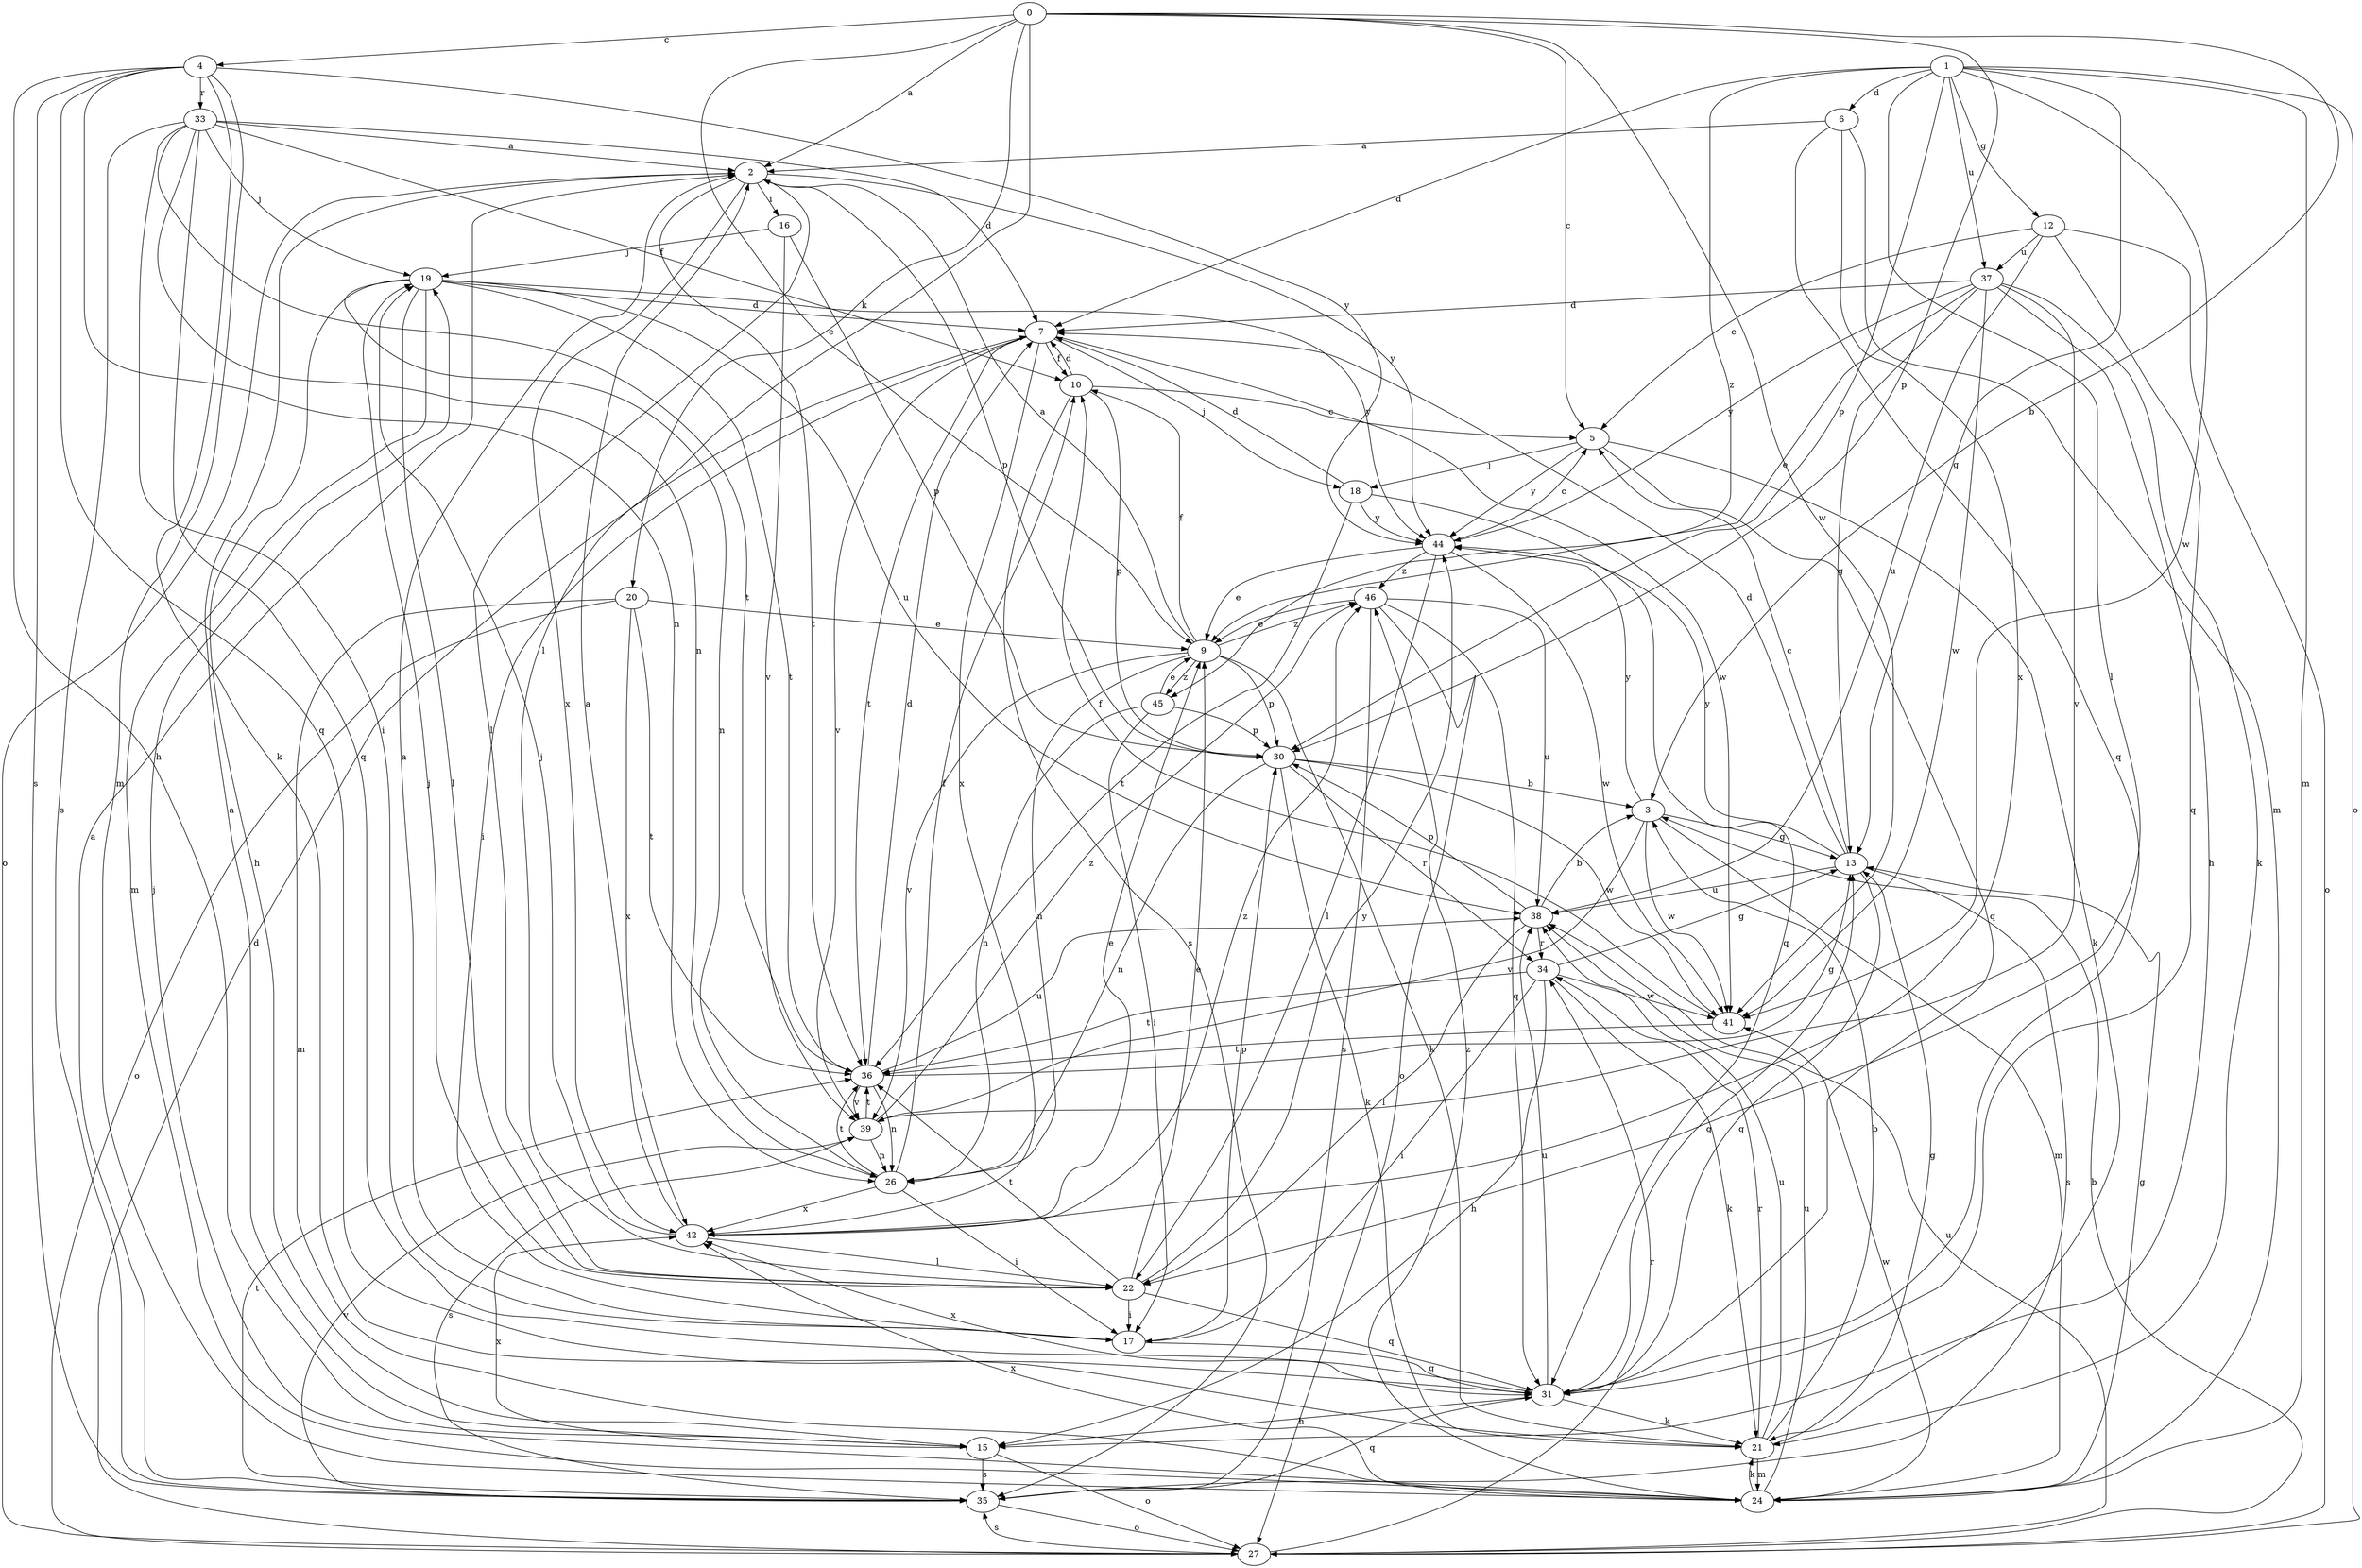 strict digraph  {
0;
1;
2;
3;
4;
5;
6;
7;
9;
10;
12;
13;
15;
16;
17;
18;
19;
20;
21;
22;
24;
26;
27;
30;
31;
33;
34;
35;
36;
37;
38;
39;
41;
42;
44;
45;
46;
0 -> 2  [label=a];
0 -> 3  [label=b];
0 -> 4  [label=c];
0 -> 5  [label=c];
0 -> 9  [label=e];
0 -> 20  [label=k];
0 -> 22  [label=l];
0 -> 30  [label=p];
0 -> 41  [label=w];
1 -> 6  [label=d];
1 -> 7  [label=d];
1 -> 12  [label=g];
1 -> 13  [label=g];
1 -> 22  [label=l];
1 -> 24  [label=m];
1 -> 27  [label=o];
1 -> 30  [label=p];
1 -> 37  [label=u];
1 -> 41  [label=w];
1 -> 45  [label=z];
2 -> 16  [label=i];
2 -> 22  [label=l];
2 -> 27  [label=o];
2 -> 30  [label=p];
2 -> 36  [label=t];
2 -> 42  [label=x];
2 -> 44  [label=y];
3 -> 13  [label=g];
3 -> 24  [label=m];
3 -> 39  [label=v];
3 -> 41  [label=w];
3 -> 44  [label=y];
4 -> 15  [label=h];
4 -> 21  [label=k];
4 -> 24  [label=m];
4 -> 26  [label=n];
4 -> 31  [label=q];
4 -> 33  [label=r];
4 -> 35  [label=s];
4 -> 44  [label=y];
5 -> 18  [label=j];
5 -> 21  [label=k];
5 -> 31  [label=q];
5 -> 44  [label=y];
6 -> 2  [label=a];
6 -> 24  [label=m];
6 -> 31  [label=q];
6 -> 42  [label=x];
7 -> 10  [label=f];
7 -> 17  [label=i];
7 -> 18  [label=j];
7 -> 36  [label=t];
7 -> 39  [label=v];
7 -> 41  [label=w];
7 -> 42  [label=x];
9 -> 2  [label=a];
9 -> 10  [label=f];
9 -> 21  [label=k];
9 -> 26  [label=n];
9 -> 30  [label=p];
9 -> 39  [label=v];
9 -> 45  [label=z];
9 -> 46  [label=z];
10 -> 5  [label=c];
10 -> 7  [label=d];
10 -> 30  [label=p];
10 -> 35  [label=s];
12 -> 5  [label=c];
12 -> 27  [label=o];
12 -> 31  [label=q];
12 -> 37  [label=u];
12 -> 38  [label=u];
13 -> 5  [label=c];
13 -> 7  [label=d];
13 -> 31  [label=q];
13 -> 35  [label=s];
13 -> 38  [label=u];
13 -> 44  [label=y];
15 -> 2  [label=a];
15 -> 27  [label=o];
15 -> 35  [label=s];
15 -> 42  [label=x];
16 -> 19  [label=j];
16 -> 30  [label=p];
16 -> 39  [label=v];
17 -> 2  [label=a];
17 -> 30  [label=p];
17 -> 31  [label=q];
18 -> 7  [label=d];
18 -> 31  [label=q];
18 -> 36  [label=t];
18 -> 44  [label=y];
19 -> 7  [label=d];
19 -> 15  [label=h];
19 -> 22  [label=l];
19 -> 24  [label=m];
19 -> 26  [label=n];
19 -> 36  [label=t];
19 -> 38  [label=u];
19 -> 44  [label=y];
20 -> 9  [label=e];
20 -> 24  [label=m];
20 -> 27  [label=o];
20 -> 36  [label=t];
20 -> 42  [label=x];
21 -> 3  [label=b];
21 -> 13  [label=g];
21 -> 24  [label=m];
21 -> 34  [label=r];
21 -> 38  [label=u];
22 -> 9  [label=e];
22 -> 17  [label=i];
22 -> 19  [label=j];
22 -> 31  [label=q];
22 -> 36  [label=t];
22 -> 44  [label=y];
24 -> 13  [label=g];
24 -> 19  [label=j];
24 -> 21  [label=k];
24 -> 38  [label=u];
24 -> 41  [label=w];
24 -> 42  [label=x];
24 -> 46  [label=z];
26 -> 10  [label=f];
26 -> 17  [label=i];
26 -> 36  [label=t];
26 -> 42  [label=x];
27 -> 3  [label=b];
27 -> 7  [label=d];
27 -> 34  [label=r];
27 -> 35  [label=s];
27 -> 38  [label=u];
30 -> 3  [label=b];
30 -> 21  [label=k];
30 -> 26  [label=n];
30 -> 34  [label=r];
30 -> 41  [label=w];
31 -> 13  [label=g];
31 -> 15  [label=h];
31 -> 21  [label=k];
31 -> 38  [label=u];
31 -> 42  [label=x];
33 -> 2  [label=a];
33 -> 7  [label=d];
33 -> 10  [label=f];
33 -> 17  [label=i];
33 -> 19  [label=j];
33 -> 26  [label=n];
33 -> 31  [label=q];
33 -> 35  [label=s];
33 -> 36  [label=t];
34 -> 13  [label=g];
34 -> 15  [label=h];
34 -> 17  [label=i];
34 -> 21  [label=k];
34 -> 36  [label=t];
34 -> 41  [label=w];
35 -> 2  [label=a];
35 -> 27  [label=o];
35 -> 31  [label=q];
35 -> 36  [label=t];
35 -> 39  [label=v];
36 -> 7  [label=d];
36 -> 13  [label=g];
36 -> 26  [label=n];
36 -> 38  [label=u];
36 -> 39  [label=v];
37 -> 7  [label=d];
37 -> 9  [label=e];
37 -> 13  [label=g];
37 -> 15  [label=h];
37 -> 21  [label=k];
37 -> 39  [label=v];
37 -> 41  [label=w];
37 -> 44  [label=y];
38 -> 3  [label=b];
38 -> 22  [label=l];
38 -> 30  [label=p];
38 -> 34  [label=r];
39 -> 26  [label=n];
39 -> 35  [label=s];
39 -> 36  [label=t];
39 -> 46  [label=z];
41 -> 10  [label=f];
41 -> 36  [label=t];
42 -> 2  [label=a];
42 -> 9  [label=e];
42 -> 19  [label=j];
42 -> 22  [label=l];
42 -> 46  [label=z];
44 -> 5  [label=c];
44 -> 9  [label=e];
44 -> 22  [label=l];
44 -> 41  [label=w];
44 -> 46  [label=z];
45 -> 9  [label=e];
45 -> 17  [label=i];
45 -> 26  [label=n];
45 -> 30  [label=p];
46 -> 9  [label=e];
46 -> 27  [label=o];
46 -> 31  [label=q];
46 -> 35  [label=s];
46 -> 38  [label=u];
}
